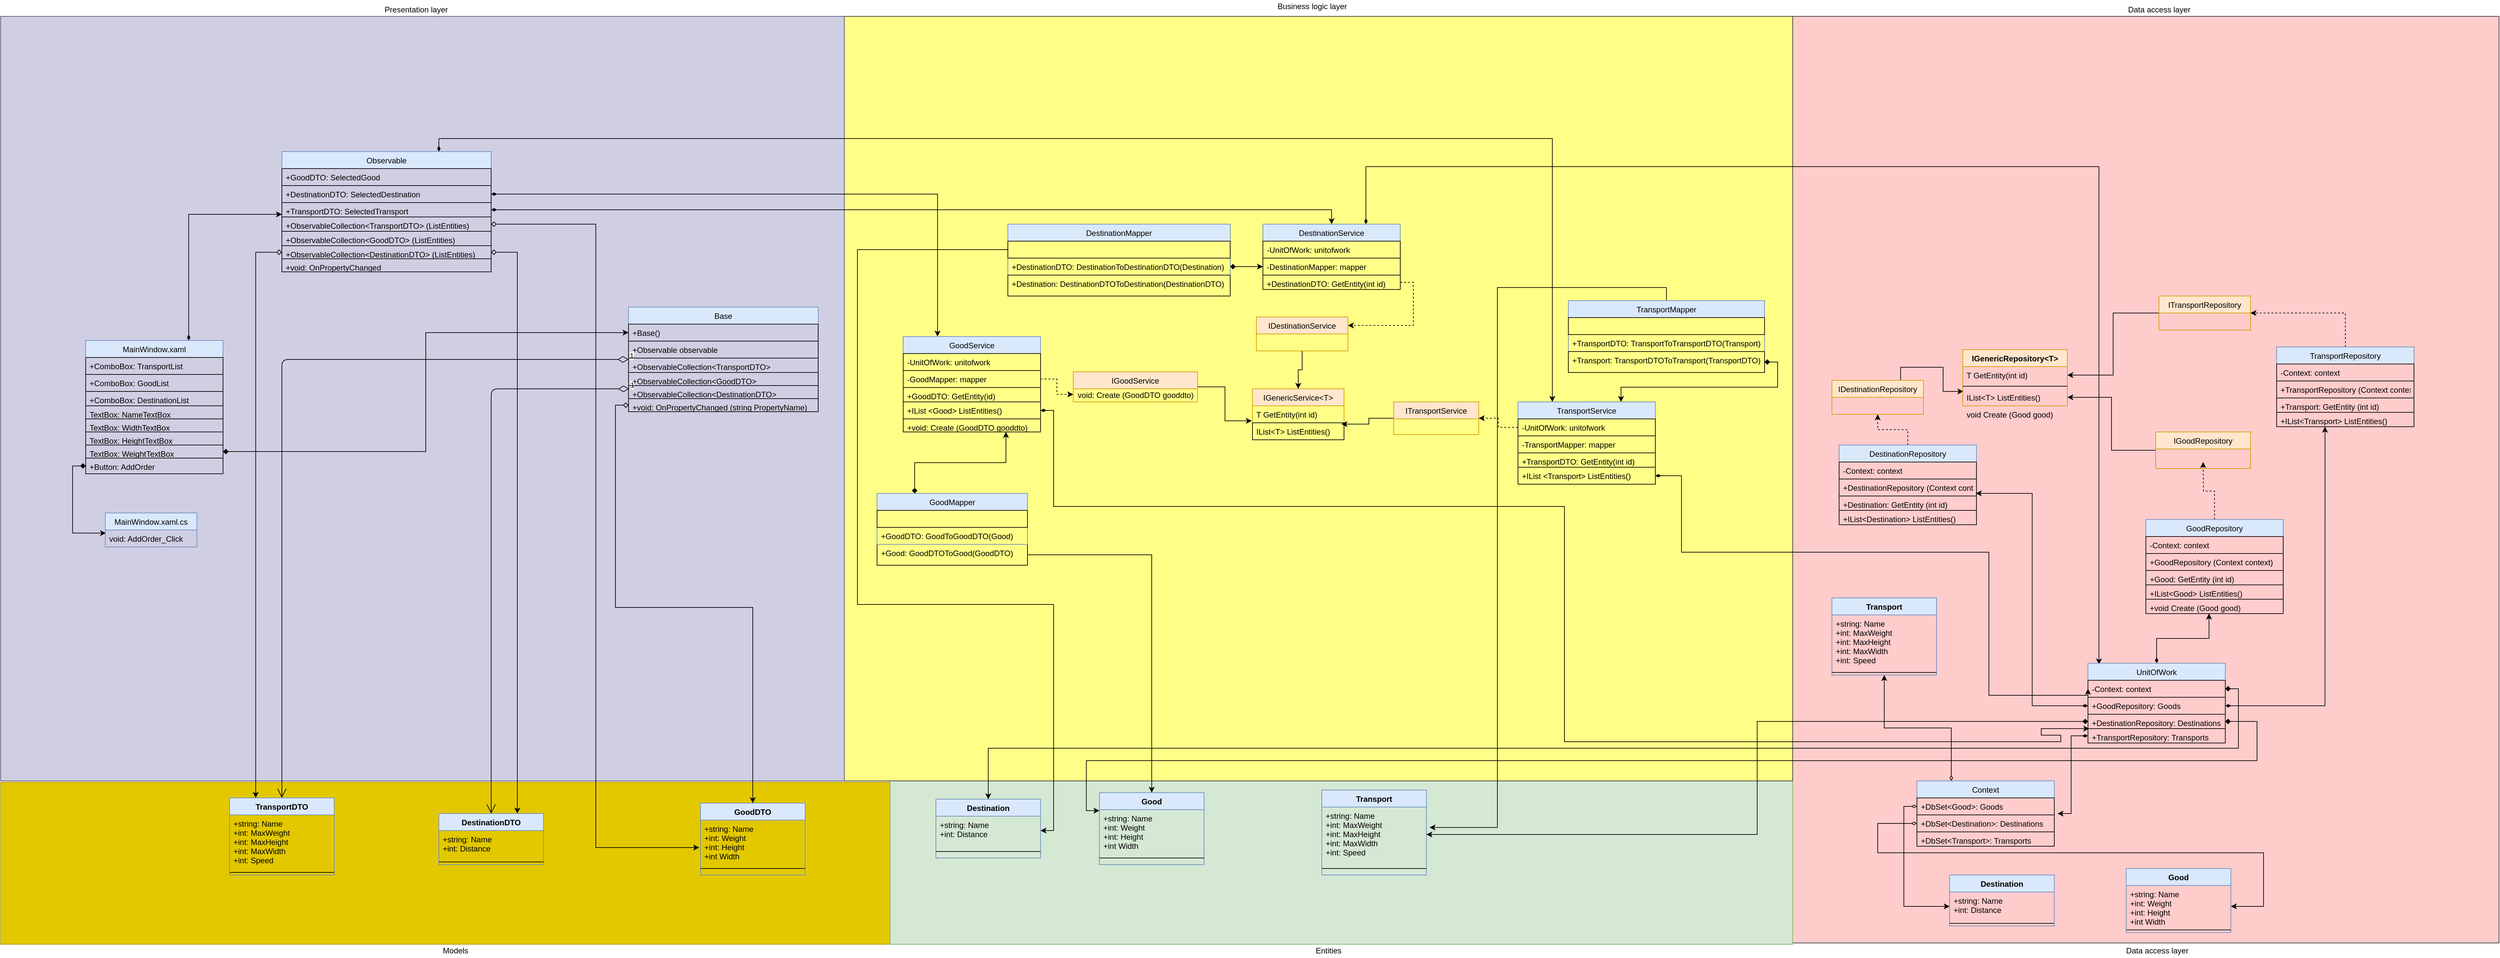 <mxfile version="13.1.3" type="github">
  <diagram id="dGnfLBqPatdodJ2_fIo8" name="Page-1">
    <mxGraphModel dx="3971" dy="2305" grid="1" gridSize="10" guides="1" tooltips="1" connect="1" arrows="1" fold="1" page="1" pageScale="1" pageWidth="827" pageHeight="1169" math="0" shadow="0">
      <root>
        <mxCell id="0" />
        <mxCell id="1" parent="0" />
        <mxCell id="dRxuZMbDR-7vqP8RKUdO-66" value="" style="rounded=0;whiteSpace=wrap;html=1;fillColor=#e3c800;strokeColor=#B09500;fontColor=#ffffff;" parent="1" vertex="1">
          <mxGeometry x="-1570" y="912" width="1360" height="248" as="geometry" />
        </mxCell>
        <mxCell id="dRxuZMbDR-7vqP8RKUdO-65" value="" style="rounded=0;whiteSpace=wrap;html=1;fillColor=#ffcccc;strokeColor=#36393d;" parent="1" vertex="1">
          <mxGeometry x="1170" y="-260" width="1080" height="1418" as="geometry" />
        </mxCell>
        <mxCell id="dRxuZMbDR-7vqP8RKUdO-63" value="" style="rounded=0;whiteSpace=wrap;html=1;fillColor=#d5e8d4;strokeColor=#82b366;" parent="1" vertex="1">
          <mxGeometry x="-210" y="910" width="1380" height="250" as="geometry" />
        </mxCell>
        <mxCell id="dRxuZMbDR-7vqP8RKUdO-62" value="" style="rounded=0;whiteSpace=wrap;html=1;fillColor=#ffff88;strokeColor=#36393d;" parent="1" vertex="1">
          <mxGeometry x="-280" y="-260" width="1450" height="1170" as="geometry" />
        </mxCell>
        <mxCell id="dRxuZMbDR-7vqP8RKUdO-60" value="" style="rounded=0;whiteSpace=wrap;html=1;fillColor=#d0cee2;strokeColor=#56517e;" parent="1" vertex="1">
          <mxGeometry x="-1570" y="-260" width="1290" height="1170" as="geometry" />
        </mxCell>
        <mxCell id="BgHJBI13iY1UevrT18Dg-17" value="IGenericService&lt;T&gt;" style="swimlane;fontStyle=0;childLayout=stackLayout;horizontal=1;startSize=26;fillColor=#ffe6cc;horizontalStack=0;resizeParent=1;resizeParentMax=0;resizeLast=0;collapsible=1;marginBottom=0;strokeColor=#d79b00;" parent="1" vertex="1">
          <mxGeometry x="344" y="310" width="140" height="78" as="geometry" />
        </mxCell>
        <mxCell id="BgHJBI13iY1UevrT18Dg-18" value="T GetEntity(int id)" style="text;strokeColor=none;fillColor=none;align=left;verticalAlign=top;spacingLeft=4;spacingRight=4;overflow=hidden;rotatable=0;points=[[0,0.5],[1,0.5]];portConstraint=eastwest;" parent="BgHJBI13iY1UevrT18Dg-17" vertex="1">
          <mxGeometry y="26" width="140" height="26" as="geometry" />
        </mxCell>
        <mxCell id="BgHJBI13iY1UevrT18Dg-19" value="IList&lt;T&gt; ListEntities()" style="text;strokeColor=#000000;fillColor=none;align=left;verticalAlign=top;spacingLeft=4;spacingRight=4;overflow=hidden;rotatable=0;points=[[0,0.5],[1,0.5]];portConstraint=eastwest;" parent="BgHJBI13iY1UevrT18Dg-17" vertex="1">
          <mxGeometry y="52" width="140" height="26" as="geometry" />
        </mxCell>
        <mxCell id="BgHJBI13iY1UevrT18Dg-67" style="edgeStyle=orthogonalEdgeStyle;rounded=0;orthogonalLoop=1;jettySize=auto;html=1;exitX=1;exitY=0.5;exitDx=0;exitDy=0;entryX=-0.007;entryY=-0.115;entryDx=0;entryDy=0;entryPerimeter=0;" parent="1" source="BgHJBI13iY1UevrT18Dg-22" target="BgHJBI13iY1UevrT18Dg-19" edge="1">
          <mxGeometry relative="1" as="geometry" />
        </mxCell>
        <mxCell id="BgHJBI13iY1UevrT18Dg-68" style="edgeStyle=orthogonalEdgeStyle;rounded=0;orthogonalLoop=1;jettySize=auto;html=1;exitX=0;exitY=0.5;exitDx=0;exitDy=0;entryX=0.971;entryY=0.077;entryDx=0;entryDy=0;entryPerimeter=0;" parent="1" source="BgHJBI13iY1UevrT18Dg-27" target="BgHJBI13iY1UevrT18Dg-19" edge="1">
          <mxGeometry relative="1" as="geometry">
            <mxPoint x="490" y="364" as="targetPoint" />
          </mxGeometry>
        </mxCell>
        <mxCell id="BgHJBI13iY1UevrT18Dg-27" value="ITransportService" style="swimlane;fontStyle=0;childLayout=stackLayout;horizontal=1;startSize=26;fillColor=#ffe6cc;horizontalStack=0;resizeParent=1;resizeParentMax=0;resizeLast=0;collapsible=1;marginBottom=0;strokeColor=#d79b00;" parent="1" vertex="1" collapsed="1">
          <mxGeometry x="560" y="330" width="130" height="50" as="geometry">
            <mxRectangle x="560" y="330" width="140" height="52" as="alternateBounds" />
          </mxGeometry>
        </mxCell>
        <mxCell id="BgHJBI13iY1UevrT18Dg-69" style="edgeStyle=orthogonalEdgeStyle;rounded=0;orthogonalLoop=1;jettySize=auto;html=1;exitX=0.5;exitY=1;exitDx=0;exitDy=0;entryX=0.5;entryY=0;entryDx=0;entryDy=0;" parent="1" source="BgHJBI13iY1UevrT18Dg-26" target="BgHJBI13iY1UevrT18Dg-17" edge="1">
          <mxGeometry relative="1" as="geometry" />
        </mxCell>
        <mxCell id="BgHJBI13iY1UevrT18Dg-26" value="IDestinationService" style="swimlane;fontStyle=0;childLayout=stackLayout;horizontal=1;startSize=26;fillColor=#ffe6cc;horizontalStack=0;resizeParent=1;resizeParentMax=0;resizeLast=0;collapsible=1;marginBottom=0;strokeColor=#d79b00;" parent="1" vertex="1">
          <mxGeometry x="350" y="200" width="140" height="52" as="geometry" />
        </mxCell>
        <mxCell id="BgHJBI13iY1UevrT18Dg-63" value="DestinationMapper" style="swimlane;fontStyle=0;childLayout=stackLayout;horizontal=1;startSize=26;fillColor=#dae8fc;horizontalStack=0;resizeParent=1;resizeParentMax=0;resizeLast=0;collapsible=1;marginBottom=0;strokeColor=#6c8ebf;" parent="1" vertex="1">
          <mxGeometry x="-30" y="58" width="340" height="110" as="geometry" />
        </mxCell>
        <mxCell id="BgHJBI13iY1UevrT18Dg-64" value="" style="text;strokeColor=#000000;fillColor=none;align=left;verticalAlign=top;spacingLeft=4;spacingRight=4;overflow=hidden;rotatable=0;points=[[0,0.5],[1,0.5]];portConstraint=eastwest;" parent="BgHJBI13iY1UevrT18Dg-63" vertex="1">
          <mxGeometry y="26" width="340" height="26" as="geometry" />
        </mxCell>
        <mxCell id="BgHJBI13iY1UevrT18Dg-65" value="+DestinationDTO: DestinationToDestinationDTO(Destination)" style="text;strokeColor=none;fillColor=none;align=left;verticalAlign=top;spacingLeft=4;spacingRight=4;overflow=hidden;rotatable=0;points=[[0,0.5],[1,0.5]];portConstraint=eastwest;" parent="BgHJBI13iY1UevrT18Dg-63" vertex="1">
          <mxGeometry y="52" width="340" height="26" as="geometry" />
        </mxCell>
        <mxCell id="BgHJBI13iY1UevrT18Dg-66" value="+Destination: DestinationDTOToDestination(DestinationDTO)" style="text;strokeColor=#000000;fillColor=none;align=left;verticalAlign=top;spacingLeft=4;spacingRight=4;overflow=hidden;rotatable=0;points=[[0,0.5],[1,0.5]];portConstraint=eastwest;" parent="BgHJBI13iY1UevrT18Dg-63" vertex="1">
          <mxGeometry y="78" width="340" height="32" as="geometry" />
        </mxCell>
        <mxCell id="BgHJBI13iY1UevrT18Dg-70" style="edgeStyle=orthogonalEdgeStyle;rounded=0;orthogonalLoop=1;jettySize=auto;html=1;exitX=1;exitY=0.5;exitDx=0;exitDy=0;entryX=0.5;entryY=0;entryDx=0;entryDy=0;" parent="1" source="BgHJBI13iY1UevrT18Dg-57" target="BgHJBI13iY1UevrT18Dg-36" edge="1">
          <mxGeometry relative="1" as="geometry" />
        </mxCell>
        <mxCell id="BgHJBI13iY1UevrT18Dg-57" value="+Good: GoodDTOToGood(GoodDTO)" style="text;strokeColor=#000000;fillColor=none;align=left;verticalAlign=top;spacingLeft=4;spacingRight=4;overflow=hidden;rotatable=0;points=[[0,0.5],[1,0.5]];portConstraint=eastwest;" parent="1" vertex="1">
          <mxGeometry x="-230" y="548" width="230" height="32" as="geometry" />
        </mxCell>
        <mxCell id="BgHJBI13iY1UevrT18Dg-71" style="edgeStyle=orthogonalEdgeStyle;rounded=0;orthogonalLoop=1;jettySize=auto;html=1;exitX=0;exitY=0.5;exitDx=0;exitDy=0;entryX=1;entryY=0.5;entryDx=0;entryDy=0;" parent="1" source="BgHJBI13iY1UevrT18Dg-64" target="BgHJBI13iY1UevrT18Dg-45" edge="1">
          <mxGeometry relative="1" as="geometry">
            <Array as="points">
              <mxPoint x="-260" y="97" />
              <mxPoint x="-260" y="640" />
              <mxPoint x="40" y="640" />
              <mxPoint x="40" y="986" />
            </Array>
          </mxGeometry>
        </mxCell>
        <mxCell id="BgHJBI13iY1UevrT18Dg-187" style="edgeStyle=orthogonalEdgeStyle;rounded=0;orthogonalLoop=1;jettySize=auto;html=1;exitX=1;exitY=0.5;exitDx=0;exitDy=0;entryX=0;entryY=0.5;entryDx=0;entryDy=0;startArrow=diamondThin;startFill=1;" parent="1" source="BgHJBI13iY1UevrT18Dg-88" target="BgHJBI13iY1UevrT18Dg-148" edge="1">
          <mxGeometry relative="1" as="geometry">
            <Array as="points">
              <mxPoint x="1000" y="443" />
              <mxPoint x="1000" y="560" />
              <mxPoint x="1470" y="560" />
              <mxPoint x="1470" y="779" />
            </Array>
          </mxGeometry>
        </mxCell>
        <mxCell id="BgHJBI13iY1UevrT18Dg-88" value="+IList &lt;Transport&gt; ListEntities()" style="text;strokeColor=#000000;fillColor=none;align=left;verticalAlign=top;spacingLeft=4;spacingRight=4;overflow=hidden;rotatable=0;points=[[0,0.5],[1,0.5]];portConstraint=eastwest;" parent="1" vertex="1">
          <mxGeometry x="750" y="430" width="210" height="26" as="geometry" />
        </mxCell>
        <mxCell id="BgHJBI13iY1UevrT18Dg-73" value="TransportService" style="swimlane;fontStyle=0;childLayout=stackLayout;horizontal=1;startSize=26;fillColor=#dae8fc;horizontalStack=0;resizeParent=1;resizeParentMax=0;resizeLast=0;collapsible=1;marginBottom=0;strokeColor=#6c8ebf;" parent="1" vertex="1">
          <mxGeometry x="750" y="330" width="210" height="100" as="geometry" />
        </mxCell>
        <mxCell id="BgHJBI13iY1UevrT18Dg-74" value="-UnitOfWork: unitofwork" style="text;strokeColor=#000000;fillColor=none;align=left;verticalAlign=top;spacingLeft=4;spacingRight=4;overflow=hidden;rotatable=0;points=[[0,0.5],[1,0.5]];portConstraint=eastwest;" parent="BgHJBI13iY1UevrT18Dg-73" vertex="1">
          <mxGeometry y="26" width="210" height="26" as="geometry" />
        </mxCell>
        <mxCell id="BgHJBI13iY1UevrT18Dg-75" value="-TransportMapper: mapper" style="text;strokeColor=#000000;fillColor=none;align=left;verticalAlign=top;spacingLeft=4;spacingRight=4;overflow=hidden;rotatable=0;points=[[0,0.5],[1,0.5]];portConstraint=eastwest;" parent="BgHJBI13iY1UevrT18Dg-73" vertex="1">
          <mxGeometry y="52" width="210" height="26" as="geometry" />
        </mxCell>
        <mxCell id="BgHJBI13iY1UevrT18Dg-76" value="+TransportDTO: GetEntity(int id)&#xa;" style="text;strokeColor=#000000;fillColor=none;align=left;verticalAlign=top;spacingLeft=4;spacingRight=4;overflow=hidden;rotatable=0;points=[[0,0.5],[1,0.5]];portConstraint=eastwest;" parent="BgHJBI13iY1UevrT18Dg-73" vertex="1">
          <mxGeometry y="78" width="210" height="22" as="geometry" />
        </mxCell>
        <mxCell id="BgHJBI13iY1UevrT18Dg-190" style="edgeStyle=orthogonalEdgeStyle;rounded=0;orthogonalLoop=1;jettySize=auto;html=1;exitX=0.75;exitY=0;exitDx=0;exitDy=0;entryX=0.08;entryY=0.017;entryDx=0;entryDy=0;entryPerimeter=0;startArrow=diamondThin;startFill=1;" parent="1" source="BgHJBI13iY1UevrT18Dg-82" target="BgHJBI13iY1UevrT18Dg-147" edge="1">
          <mxGeometry relative="1" as="geometry">
            <Array as="points">
              <mxPoint x="518" y="-30" />
              <mxPoint x="1638" y="-30" />
            </Array>
          </mxGeometry>
        </mxCell>
        <mxCell id="BgHJBI13iY1UevrT18Dg-82" value="DestinationService" style="swimlane;fontStyle=0;childLayout=stackLayout;horizontal=1;startSize=26;fillColor=#dae8fc;horizontalStack=0;resizeParent=1;resizeParentMax=0;resizeLast=0;collapsible=1;marginBottom=0;strokeColor=#6c8ebf;" parent="1" vertex="1">
          <mxGeometry x="360" y="58" width="210" height="100" as="geometry" />
        </mxCell>
        <mxCell id="BgHJBI13iY1UevrT18Dg-83" value="-UnitOfWork: unitofwork" style="text;strokeColor=#000000;fillColor=none;align=left;verticalAlign=top;spacingLeft=4;spacingRight=4;overflow=hidden;rotatable=0;points=[[0,0.5],[1,0.5]];portConstraint=eastwest;" parent="BgHJBI13iY1UevrT18Dg-82" vertex="1">
          <mxGeometry y="26" width="210" height="26" as="geometry" />
        </mxCell>
        <mxCell id="BgHJBI13iY1UevrT18Dg-84" value="-DestinationMapper: mapper" style="text;strokeColor=#000000;fillColor=none;align=left;verticalAlign=top;spacingLeft=4;spacingRight=4;overflow=hidden;rotatable=0;points=[[0,0.5],[1,0.5]];portConstraint=eastwest;" parent="BgHJBI13iY1UevrT18Dg-82" vertex="1">
          <mxGeometry y="52" width="210" height="26" as="geometry" />
        </mxCell>
        <mxCell id="BgHJBI13iY1UevrT18Dg-85" value="+DestinationDTO: GetEntity(int id)" style="text;strokeColor=#000000;fillColor=none;align=left;verticalAlign=top;spacingLeft=4;spacingRight=4;overflow=hidden;rotatable=0;points=[[0,0.5],[1,0.5]];portConstraint=eastwest;" parent="BgHJBI13iY1UevrT18Dg-82" vertex="1">
          <mxGeometry y="78" width="210" height="22" as="geometry" />
        </mxCell>
        <mxCell id="BgHJBI13iY1UevrT18Dg-90" style="edgeStyle=orthogonalEdgeStyle;rounded=0;orthogonalLoop=1;jettySize=auto;html=1;exitX=1;exitY=0.5;exitDx=0;exitDy=0;entryX=1;entryY=0.25;entryDx=0;entryDy=0;dashed=1;" parent="1" source="BgHJBI13iY1UevrT18Dg-85" target="BgHJBI13iY1UevrT18Dg-26" edge="1">
          <mxGeometry relative="1" as="geometry" />
        </mxCell>
        <mxCell id="BgHJBI13iY1UevrT18Dg-91" style="edgeStyle=orthogonalEdgeStyle;rounded=0;orthogonalLoop=1;jettySize=auto;html=1;exitX=0;exitY=0.5;exitDx=0;exitDy=0;entryX=1;entryY=0.5;entryDx=0;entryDy=0;dashed=1;" parent="1" source="BgHJBI13iY1UevrT18Dg-74" target="BgHJBI13iY1UevrT18Dg-27" edge="1">
          <mxGeometry relative="1" as="geometry" />
        </mxCell>
        <mxCell id="BgHJBI13iY1UevrT18Dg-78" value="GoodService" style="swimlane;fontStyle=0;childLayout=stackLayout;horizontal=1;startSize=26;fillColor=#dae8fc;horizontalStack=0;resizeParent=1;resizeParentMax=0;resizeLast=0;collapsible=1;marginBottom=0;strokeColor=#6c8ebf;" parent="1" vertex="1">
          <mxGeometry x="-190" y="230" width="210" height="100" as="geometry" />
        </mxCell>
        <mxCell id="BgHJBI13iY1UevrT18Dg-79" value="-UnitOfWork: unitofwork" style="text;strokeColor=#000000;fillColor=none;align=left;verticalAlign=top;spacingLeft=4;spacingRight=4;overflow=hidden;rotatable=0;points=[[0,0.5],[1,0.5]];portConstraint=eastwest;" parent="BgHJBI13iY1UevrT18Dg-78" vertex="1">
          <mxGeometry y="26" width="210" height="26" as="geometry" />
        </mxCell>
        <mxCell id="BgHJBI13iY1UevrT18Dg-80" value="-GoodMapper: mapper" style="text;strokeColor=#000000;fillColor=none;align=left;verticalAlign=top;spacingLeft=4;spacingRight=4;overflow=hidden;rotatable=0;points=[[0,0.5],[1,0.5]];portConstraint=eastwest;" parent="BgHJBI13iY1UevrT18Dg-78" vertex="1">
          <mxGeometry y="52" width="210" height="26" as="geometry" />
        </mxCell>
        <mxCell id="BgHJBI13iY1UevrT18Dg-81" value="+GoodDTO: GetEntity(id)" style="text;strokeColor=#000000;fillColor=none;align=left;verticalAlign=top;spacingLeft=4;spacingRight=4;overflow=hidden;rotatable=0;points=[[0,0.5],[1,0.5]];portConstraint=eastwest;" parent="BgHJBI13iY1UevrT18Dg-78" vertex="1">
          <mxGeometry y="78" width="210" height="22" as="geometry" />
        </mxCell>
        <mxCell id="BgHJBI13iY1UevrT18Dg-93" style="edgeStyle=orthogonalEdgeStyle;rounded=0;orthogonalLoop=1;jettySize=auto;html=1;exitX=1;exitY=0.5;exitDx=0;exitDy=0;entryX=0;entryY=0.75;entryDx=0;entryDy=0;dashed=1;" parent="1" source="BgHJBI13iY1UevrT18Dg-80" target="BgHJBI13iY1UevrT18Dg-22" edge="1">
          <mxGeometry relative="1" as="geometry" />
        </mxCell>
        <mxCell id="BgHJBI13iY1UevrT18Dg-95" style="edgeStyle=orthogonalEdgeStyle;rounded=0;orthogonalLoop=1;jettySize=auto;html=1;exitX=0.25;exitY=0;exitDx=0;exitDy=0;entryX=0.748;entryY=1;entryDx=0;entryDy=0;entryPerimeter=0;startArrow=diamond;startFill=1;" parent="1" source="BgHJBI13iY1UevrT18Dg-54" target="BgHJBI13iY1UevrT18Dg-86" edge="1">
          <mxGeometry relative="1" as="geometry" />
        </mxCell>
        <mxCell id="BgHJBI13iY1UevrT18Dg-96" style="edgeStyle=orthogonalEdgeStyle;rounded=0;orthogonalLoop=1;jettySize=auto;html=1;exitX=1;exitY=0.5;exitDx=0;exitDy=0;entryX=0.75;entryY=0;entryDx=0;entryDy=0;startArrow=diamond;startFill=1;" parent="1" source="BgHJBI13iY1UevrT18Dg-62" target="BgHJBI13iY1UevrT18Dg-73" edge="1">
          <mxGeometry relative="1" as="geometry" />
        </mxCell>
        <mxCell id="BgHJBI13iY1UevrT18Dg-97" style="edgeStyle=orthogonalEdgeStyle;rounded=0;orthogonalLoop=1;jettySize=auto;html=1;exitX=1;exitY=0.5;exitDx=0;exitDy=0;entryX=0;entryY=0.5;entryDx=0;entryDy=0;startArrow=diamond;startFill=1;" parent="1" source="BgHJBI13iY1UevrT18Dg-65" target="BgHJBI13iY1UevrT18Dg-84" edge="1">
          <mxGeometry relative="1" as="geometry" />
        </mxCell>
        <mxCell id="BgHJBI13iY1UevrT18Dg-86" value="+void: Create (GoodDTO gooddto)" style="text;strokeColor=#000000;fillColor=none;align=left;verticalAlign=top;spacingLeft=4;spacingRight=4;overflow=hidden;rotatable=0;points=[[0,0.5],[1,0.5]];portConstraint=eastwest;" parent="1" vertex="1">
          <mxGeometry x="-190" y="356" width="210" height="20" as="geometry" />
        </mxCell>
        <mxCell id="BgHJBI13iY1UevrT18Dg-189" style="edgeStyle=orthogonalEdgeStyle;rounded=0;orthogonalLoop=1;jettySize=auto;html=1;exitX=1;exitY=0.5;exitDx=0;exitDy=0;entryX=0.009;entryY=1;entryDx=0;entryDy=0;entryPerimeter=0;startArrow=diamondThin;startFill=1;" parent="1" source="BgHJBI13iY1UevrT18Dg-98" target="BgHJBI13iY1UevrT18Dg-150" edge="1">
          <mxGeometry relative="1" as="geometry">
            <Array as="points">
              <mxPoint x="40" y="343" />
              <mxPoint x="40" y="490" />
              <mxPoint x="821" y="490" />
              <mxPoint x="821" y="850" />
              <mxPoint x="1580" y="850" />
              <mxPoint x="1580" y="840" />
              <mxPoint x="1550" y="840" />
              <mxPoint x="1550" y="830" />
            </Array>
          </mxGeometry>
        </mxCell>
        <mxCell id="BgHJBI13iY1UevrT18Dg-98" value="+IList &lt;Good&gt; ListEntities()" style="text;strokeColor=#000000;fillColor=none;align=left;verticalAlign=top;spacingLeft=4;spacingRight=4;overflow=hidden;rotatable=0;points=[[0,0.5],[1,0.5]];portConstraint=eastwest;" parent="1" vertex="1">
          <mxGeometry x="-190" y="330" width="210" height="26" as="geometry" />
        </mxCell>
        <mxCell id="BgHJBI13iY1UevrT18Dg-157" style="edgeStyle=orthogonalEdgeStyle;rounded=0;orthogonalLoop=1;jettySize=auto;html=1;exitX=0.75;exitY=0;exitDx=0;exitDy=0;entryX=0.006;entryY=0.154;entryDx=0;entryDy=0;entryPerimeter=0;startArrow=none;startFill=0;" parent="1" source="BgHJBI13iY1UevrT18Dg-119" target="BgHJBI13iY1UevrT18Dg-102" edge="1">
          <mxGeometry relative="1" as="geometry" />
        </mxCell>
        <mxCell id="BgHJBI13iY1UevrT18Dg-156" style="edgeStyle=orthogonalEdgeStyle;rounded=0;orthogonalLoop=1;jettySize=auto;html=1;exitX=0;exitY=0.5;exitDx=0;exitDy=0;entryX=1;entryY=0.5;entryDx=0;entryDy=0;startArrow=none;startFill=0;" parent="1" source="BgHJBI13iY1UevrT18Dg-120" target="BgHJBI13iY1UevrT18Dg-102" edge="1">
          <mxGeometry relative="1" as="geometry" />
        </mxCell>
        <mxCell id="BgHJBI13iY1UevrT18Dg-155" style="edgeStyle=orthogonalEdgeStyle;rounded=0;orthogonalLoop=1;jettySize=auto;html=1;exitX=0;exitY=0.5;exitDx=0;exitDy=0;entryX=1;entryY=0.5;entryDx=0;entryDy=0;startArrow=none;startFill=0;" parent="1" source="BgHJBI13iY1UevrT18Dg-121" target="BgHJBI13iY1UevrT18Dg-100" edge="1">
          <mxGeometry relative="1" as="geometry" />
        </mxCell>
        <mxCell id="BgHJBI13iY1UevrT18Dg-121" value="ITransportRepository" style="swimlane;fontStyle=0;childLayout=stackLayout;horizontal=1;startSize=26;fillColor=#ffe6cc;horizontalStack=0;resizeParent=1;resizeParentMax=0;resizeLast=0;collapsible=1;marginBottom=0;strokeColor=#d79b00;" parent="1" vertex="1">
          <mxGeometry x="1730" y="168" width="140" height="52" as="geometry" />
        </mxCell>
        <mxCell id="BgHJBI13iY1UevrT18Dg-140" value="+IList&lt;Good&gt; ListEntities()" style="text;strokeColor=#000000;fillColor=none;align=left;verticalAlign=top;spacingLeft=4;spacingRight=4;overflow=hidden;rotatable=0;points=[[0,0.5],[1,0.5]];portConstraint=eastwest;" parent="1" vertex="1">
          <mxGeometry x="1710" y="610" width="210" height="22" as="geometry" />
        </mxCell>
        <mxCell id="BgHJBI13iY1UevrT18Dg-141" value="+void Create (Good good)" style="text;strokeColor=#000000;fillColor=none;align=left;verticalAlign=top;spacingLeft=4;spacingRight=4;overflow=hidden;rotatable=0;points=[[0,0.5],[1,0.5]];portConstraint=eastwest;" parent="1" vertex="1">
          <mxGeometry x="1710" y="632" width="210" height="22" as="geometry" />
        </mxCell>
        <mxCell id="BgHJBI13iY1UevrT18Dg-158" style="edgeStyle=orthogonalEdgeStyle;rounded=0;orthogonalLoop=1;jettySize=auto;html=1;exitX=0.5;exitY=0;exitDx=0;exitDy=0;entryX=0.5;entryY=1;entryDx=0;entryDy=0;startArrow=none;startFill=0;dashed=1;" parent="1" source="BgHJBI13iY1UevrT18Dg-123" target="BgHJBI13iY1UevrT18Dg-119" edge="1">
          <mxGeometry relative="1" as="geometry" />
        </mxCell>
        <mxCell id="BgHJBI13iY1UevrT18Dg-159" style="edgeStyle=orthogonalEdgeStyle;rounded=0;orthogonalLoop=1;jettySize=auto;html=1;exitX=0.5;exitY=0;exitDx=0;exitDy=0;dashed=1;startArrow=none;startFill=0;" parent="1" source="BgHJBI13iY1UevrT18Dg-136" edge="1">
          <mxGeometry relative="1" as="geometry">
            <mxPoint x="1797.571" y="422" as="targetPoint" />
          </mxGeometry>
        </mxCell>
        <mxCell id="BgHJBI13iY1UevrT18Dg-160" style="edgeStyle=orthogonalEdgeStyle;rounded=0;orthogonalLoop=1;jettySize=auto;html=1;exitX=0.5;exitY=0;exitDx=0;exitDy=0;entryX=0.46;entryY=1;entryDx=0;entryDy=0;entryPerimeter=0;startArrow=diamondThin;startFill=1;" parent="1" source="BgHJBI13iY1UevrT18Dg-147" target="BgHJBI13iY1UevrT18Dg-141" edge="1">
          <mxGeometry relative="1" as="geometry" />
        </mxCell>
        <mxCell id="BgHJBI13iY1UevrT18Dg-181" style="edgeStyle=orthogonalEdgeStyle;rounded=0;orthogonalLoop=1;jettySize=auto;html=1;exitX=0;exitY=0.5;exitDx=0;exitDy=0;entryX=1.024;entryY=0.923;entryDx=0;entryDy=0;entryPerimeter=0;startArrow=diamondThin;startFill=1;" parent="1" source="BgHJBI13iY1UevrT18Dg-151" target="BgHJBI13iY1UevrT18Dg-165" edge="1">
          <mxGeometry relative="1" as="geometry" />
        </mxCell>
        <mxCell id="BgHJBI13iY1UevrT18Dg-151" value="+TransportRepository: Transports" style="text;strokeColor=#000000;fillColor=none;align=left;verticalAlign=top;spacingLeft=4;spacingRight=4;overflow=hidden;rotatable=0;points=[[0,0.5],[1,0.5]];portConstraint=eastwest;" parent="1" vertex="1">
          <mxGeometry x="1621.5" y="830" width="210" height="22" as="geometry" />
        </mxCell>
        <mxCell id="BgHJBI13iY1UevrT18Dg-152" style="edgeStyle=orthogonalEdgeStyle;rounded=0;orthogonalLoop=1;jettySize=auto;html=1;exitX=0.5;exitY=0;exitDx=0;exitDy=0;entryX=1;entryY=0.5;entryDx=0;entryDy=0;startArrow=none;startFill=0;dashed=1;" parent="1" source="BgHJBI13iY1UevrT18Dg-142" target="BgHJBI13iY1UevrT18Dg-121" edge="1">
          <mxGeometry relative="1" as="geometry" />
        </mxCell>
        <mxCell id="BgHJBI13iY1UevrT18Dg-142" value="TransportRepository" style="swimlane;fontStyle=0;childLayout=stackLayout;horizontal=1;startSize=26;fillColor=#dae8fc;horizontalStack=0;resizeParent=1;resizeParentMax=0;resizeLast=0;collapsible=1;marginBottom=0;strokeColor=#6c8ebf;" parent="1" vertex="1">
          <mxGeometry x="1910" y="246" width="210" height="122" as="geometry" />
        </mxCell>
        <mxCell id="BgHJBI13iY1UevrT18Dg-143" value="-Context: context" style="text;strokeColor=#000000;fillColor=none;align=left;verticalAlign=top;spacingLeft=4;spacingRight=4;overflow=hidden;rotatable=0;points=[[0,0.5],[1,0.5]];portConstraint=eastwest;" parent="BgHJBI13iY1UevrT18Dg-142" vertex="1">
          <mxGeometry y="26" width="210" height="26" as="geometry" />
        </mxCell>
        <mxCell id="BgHJBI13iY1UevrT18Dg-144" value="+TransportRepository (Context context)" style="text;strokeColor=#000000;fillColor=none;align=left;verticalAlign=top;spacingLeft=4;spacingRight=4;overflow=hidden;rotatable=0;points=[[0,0.5],[1,0.5]];portConstraint=eastwest;" parent="BgHJBI13iY1UevrT18Dg-142" vertex="1">
          <mxGeometry y="52" width="210" height="26" as="geometry" />
        </mxCell>
        <mxCell id="BgHJBI13iY1UevrT18Dg-145" value="+Transport: GetEntity (int id)" style="text;strokeColor=#000000;fillColor=none;align=left;verticalAlign=top;spacingLeft=4;spacingRight=4;overflow=hidden;rotatable=0;points=[[0,0.5],[1,0.5]];portConstraint=eastwest;" parent="BgHJBI13iY1UevrT18Dg-142" vertex="1">
          <mxGeometry y="78" width="210" height="22" as="geometry" />
        </mxCell>
        <mxCell id="BgHJBI13iY1UevrT18Dg-146" value="+IList&lt;Transport&gt; ListEntities()" style="text;strokeColor=#000000;fillColor=none;align=left;verticalAlign=top;spacingLeft=4;spacingRight=4;overflow=hidden;rotatable=0;points=[[0,0.5],[1,0.5]];portConstraint=eastwest;" parent="BgHJBI13iY1UevrT18Dg-142" vertex="1">
          <mxGeometry y="100" width="210" height="22" as="geometry" />
        </mxCell>
        <mxCell id="BgHJBI13iY1UevrT18Dg-162" style="edgeStyle=orthogonalEdgeStyle;rounded=0;orthogonalLoop=1;jettySize=auto;html=1;exitX=1;exitY=0.5;exitDx=0;exitDy=0;entryX=0.352;entryY=1;entryDx=0;entryDy=0;entryPerimeter=0;startArrow=diamondThin;startFill=1;" parent="1" source="BgHJBI13iY1UevrT18Dg-149" target="BgHJBI13iY1UevrT18Dg-146" edge="1">
          <mxGeometry relative="1" as="geometry" />
        </mxCell>
        <mxCell id="BgHJBI13iY1UevrT18Dg-163" style="edgeStyle=orthogonalEdgeStyle;rounded=0;orthogonalLoop=1;jettySize=auto;html=1;exitX=0;exitY=0.5;exitDx=0;exitDy=0;entryX=0.995;entryY=-0.182;entryDx=0;entryDy=0;entryPerimeter=0;startArrow=diamondThin;startFill=1;" parent="1" source="BgHJBI13iY1UevrT18Dg-149" target="BgHJBI13iY1UevrT18Dg-126" edge="1">
          <mxGeometry relative="1" as="geometry" />
        </mxCell>
        <mxCell id="BgHJBI13iY1UevrT18Dg-99" value="IGenericRepository&lt;T&gt;" style="swimlane;fontStyle=1;align=center;verticalAlign=top;childLayout=stackLayout;horizontal=1;startSize=26;horizontalStack=0;resizeParent=1;resizeParentMax=0;resizeLast=0;collapsible=1;marginBottom=0;strokeColor=#d79b00;fillColor=#ffe6cc;" parent="1" vertex="1">
          <mxGeometry x="1430" y="250" width="160" height="86" as="geometry" />
        </mxCell>
        <mxCell id="BgHJBI13iY1UevrT18Dg-100" value="T GetEntity(int id)" style="text;strokeColor=none;fillColor=none;align=left;verticalAlign=top;spacingLeft=4;spacingRight=4;overflow=hidden;rotatable=0;points=[[0,0.5],[1,0.5]];portConstraint=eastwest;" parent="BgHJBI13iY1UevrT18Dg-99" vertex="1">
          <mxGeometry y="26" width="160" height="26" as="geometry" />
        </mxCell>
        <mxCell id="BgHJBI13iY1UevrT18Dg-101" value="" style="line;strokeWidth=1;fillColor=none;align=left;verticalAlign=middle;spacingTop=-1;spacingLeft=3;spacingRight=3;rotatable=0;labelPosition=right;points=[];portConstraint=eastwest;" parent="BgHJBI13iY1UevrT18Dg-99" vertex="1">
          <mxGeometry y="52" width="160" height="8" as="geometry" />
        </mxCell>
        <mxCell id="BgHJBI13iY1UevrT18Dg-102" value="IList&lt;T&gt; ListEntities()" style="text;strokeColor=none;fillColor=none;align=left;verticalAlign=top;spacingLeft=4;spacingRight=4;overflow=hidden;rotatable=0;points=[[0,0.5],[1,0.5]];portConstraint=eastwest;" parent="BgHJBI13iY1UevrT18Dg-99" vertex="1">
          <mxGeometry y="60" width="160" height="26" as="geometry" />
        </mxCell>
        <mxCell id="BgHJBI13iY1UevrT18Dg-179" style="edgeStyle=orthogonalEdgeStyle;rounded=0;orthogonalLoop=1;jettySize=auto;html=1;exitX=0.25;exitY=0;exitDx=0;exitDy=0;entryX=0.5;entryY=1;entryDx=0;entryDy=0;startArrow=diamondThin;startFill=0;" parent="1" source="BgHJBI13iY1UevrT18Dg-164" target="BgHJBI13iY1UevrT18Dg-171" edge="1">
          <mxGeometry relative="1" as="geometry" />
        </mxCell>
        <mxCell id="BgHJBI13iY1UevrT18Dg-178" style="edgeStyle=orthogonalEdgeStyle;rounded=0;orthogonalLoop=1;jettySize=auto;html=1;exitX=0;exitY=0.5;exitDx=0;exitDy=0;entryX=1;entryY=0.5;entryDx=0;entryDy=0;startArrow=diamondThin;startFill=0;" parent="1" source="BgHJBI13iY1UevrT18Dg-166" target="BgHJBI13iY1UevrT18Dg-169" edge="1">
          <mxGeometry relative="1" as="geometry">
            <Array as="points">
              <mxPoint x="1300" y="975" />
              <mxPoint x="1300" y="1020" />
              <mxPoint x="1890" y="1020" />
              <mxPoint x="1890" y="1102" />
            </Array>
          </mxGeometry>
        </mxCell>
        <mxCell id="BgHJBI13iY1UevrT18Dg-180" style="edgeStyle=orthogonalEdgeStyle;rounded=0;orthogonalLoop=1;jettySize=auto;html=1;exitX=0;exitY=0.5;exitDx=0;exitDy=0;startArrow=diamondThin;startFill=0;" parent="1" source="BgHJBI13iY1UevrT18Dg-165" target="BgHJBI13iY1UevrT18Dg-176" edge="1">
          <mxGeometry relative="1" as="geometry" />
        </mxCell>
        <mxCell id="BgHJBI13iY1UevrT18Dg-136" value="GoodRepository" style="swimlane;fontStyle=0;childLayout=stackLayout;horizontal=1;startSize=26;fillColor=#dae8fc;horizontalStack=0;resizeParent=1;resizeParentMax=0;resizeLast=0;collapsible=1;marginBottom=0;strokeColor=#6c8ebf;" parent="1" vertex="1">
          <mxGeometry x="1710" y="510" width="210" height="100" as="geometry" />
        </mxCell>
        <mxCell id="BgHJBI13iY1UevrT18Dg-137" value="-Context: context" style="text;strokeColor=#000000;fillColor=none;align=left;verticalAlign=top;spacingLeft=4;spacingRight=4;overflow=hidden;rotatable=0;points=[[0,0.5],[1,0.5]];portConstraint=eastwest;" parent="BgHJBI13iY1UevrT18Dg-136" vertex="1">
          <mxGeometry y="26" width="210" height="26" as="geometry" />
        </mxCell>
        <mxCell id="BgHJBI13iY1UevrT18Dg-138" value="+GoodRepository (Context context)" style="text;strokeColor=#000000;fillColor=none;align=left;verticalAlign=top;spacingLeft=4;spacingRight=4;overflow=hidden;rotatable=0;points=[[0,0.5],[1,0.5]];portConstraint=eastwest;" parent="BgHJBI13iY1UevrT18Dg-136" vertex="1">
          <mxGeometry y="52" width="210" height="26" as="geometry" />
        </mxCell>
        <mxCell id="BgHJBI13iY1UevrT18Dg-139" value="+Good: GetEntity (int id)" style="text;strokeColor=#000000;fillColor=none;align=left;verticalAlign=top;spacingLeft=4;spacingRight=4;overflow=hidden;rotatable=0;points=[[0,0.5],[1,0.5]];portConstraint=eastwest;" parent="BgHJBI13iY1UevrT18Dg-136" vertex="1">
          <mxGeometry y="78" width="210" height="22" as="geometry" />
        </mxCell>
        <mxCell id="BgHJBI13iY1UevrT18Dg-120" value="IGoodRepository" style="swimlane;fontStyle=0;childLayout=stackLayout;horizontal=1;startSize=26;fillColor=#ffe6cc;horizontalStack=0;resizeParent=1;resizeParentMax=0;resizeLast=0;collapsible=1;marginBottom=0;strokeColor=#d79b00;" parent="1" vertex="1">
          <mxGeometry x="1725" y="376" width="145" height="56" as="geometry" />
        </mxCell>
        <mxCell id="BgHJBI13iY1UevrT18Dg-54" value="GoodMapper" style="swimlane;fontStyle=0;childLayout=stackLayout;horizontal=1;startSize=26;fillColor=#dae8fc;horizontalStack=0;resizeParent=1;resizeParentMax=0;resizeLast=0;collapsible=1;marginBottom=0;strokeColor=#6c8ebf;" parent="1" vertex="1">
          <mxGeometry x="-230" y="470" width="230" height="78" as="geometry" />
        </mxCell>
        <mxCell id="BgHJBI13iY1UevrT18Dg-55" value="" style="text;strokeColor=#000000;fillColor=none;align=left;verticalAlign=top;spacingLeft=4;spacingRight=4;overflow=hidden;rotatable=0;points=[[0,0.5],[1,0.5]];portConstraint=eastwest;" parent="BgHJBI13iY1UevrT18Dg-54" vertex="1">
          <mxGeometry y="26" width="230" height="26" as="geometry" />
        </mxCell>
        <mxCell id="BgHJBI13iY1UevrT18Dg-56" value="+GoodDTO: GoodToGoodDTO(Good)" style="text;strokeColor=none;fillColor=none;align=left;verticalAlign=top;spacingLeft=4;spacingRight=4;overflow=hidden;rotatable=0;points=[[0,0.5],[1,0.5]];portConstraint=eastwest;" parent="BgHJBI13iY1UevrT18Dg-54" vertex="1">
          <mxGeometry y="52" width="230" height="26" as="geometry" />
        </mxCell>
        <mxCell id="BgHJBI13iY1UevrT18Dg-22" value="IGoodService" style="swimlane;fontStyle=0;childLayout=stackLayout;horizontal=1;startSize=26;fillColor=#ffe6cc;horizontalStack=0;resizeParent=1;resizeParentMax=0;resizeLast=0;collapsible=1;marginBottom=0;strokeColor=#d79b00;" parent="1" vertex="1">
          <mxGeometry x="70" y="284" width="190" height="46" as="geometry" />
        </mxCell>
        <mxCell id="BgHJBI13iY1UevrT18Dg-77" value="void: Create (GoodDTO gooddto)" style="text;html=1;align=center;verticalAlign=middle;resizable=0;points=[];autosize=1;" parent="BgHJBI13iY1UevrT18Dg-22" vertex="1">
          <mxGeometry y="26" width="190" height="20" as="geometry" />
        </mxCell>
        <mxCell id="dRxuZMbDR-7vqP8RKUdO-49" style="edgeStyle=orthogonalEdgeStyle;rounded=0;orthogonalLoop=1;jettySize=auto;html=1;exitX=0.75;exitY=0;exitDx=0;exitDy=0;entryX=0;entryY=0.818;entryDx=0;entryDy=0;entryPerimeter=0;startArrow=diamondThin;startFill=1;" parent="1" source="dRxuZMbDR-7vqP8RKUdO-15" target="dRxuZMbDR-7vqP8RKUdO-34" edge="1">
          <mxGeometry relative="1" as="geometry" />
        </mxCell>
        <mxCell id="dRxuZMbDR-7vqP8RKUdO-15" value="MainWindow.xaml" style="swimlane;fontStyle=0;childLayout=stackLayout;horizontal=1;startSize=26;fillColor=#dae8fc;horizontalStack=0;resizeParent=1;resizeParentMax=0;resizeLast=0;collapsible=1;marginBottom=0;strokeColor=#6c8ebf;" parent="1" vertex="1">
          <mxGeometry x="-1440" y="236" width="210" height="120" as="geometry" />
        </mxCell>
        <mxCell id="dRxuZMbDR-7vqP8RKUdO-16" value="+ComboBox: TransportList" style="text;strokeColor=#000000;fillColor=none;align=left;verticalAlign=top;spacingLeft=4;spacingRight=4;overflow=hidden;rotatable=0;points=[[0,0.5],[1,0.5]];portConstraint=eastwest;" parent="dRxuZMbDR-7vqP8RKUdO-15" vertex="1">
          <mxGeometry y="26" width="210" height="26" as="geometry" />
        </mxCell>
        <mxCell id="dRxuZMbDR-7vqP8RKUdO-17" value="+ComboBox: GoodList" style="text;strokeColor=#000000;fillColor=none;align=left;verticalAlign=top;spacingLeft=4;spacingRight=4;overflow=hidden;rotatable=0;points=[[0,0.5],[1,0.5]];portConstraint=eastwest;" parent="dRxuZMbDR-7vqP8RKUdO-15" vertex="1">
          <mxGeometry y="52" width="210" height="26" as="geometry" />
        </mxCell>
        <mxCell id="dRxuZMbDR-7vqP8RKUdO-18" value="+ComboBox: DestinationList" style="text;strokeColor=#000000;fillColor=none;align=left;verticalAlign=top;spacingLeft=4;spacingRight=4;overflow=hidden;rotatable=0;points=[[0,0.5],[1,0.5]];portConstraint=eastwest;" parent="dRxuZMbDR-7vqP8RKUdO-15" vertex="1">
          <mxGeometry y="78" width="210" height="22" as="geometry" />
        </mxCell>
        <mxCell id="dRxuZMbDR-7vqP8RKUdO-19" value="TextBox: NameTextBox" style="text;strokeColor=#000000;fillColor=none;align=left;verticalAlign=top;spacingLeft=4;spacingRight=4;overflow=hidden;rotatable=0;points=[[0,0.5],[1,0.5]];portConstraint=eastwest;" parent="dRxuZMbDR-7vqP8RKUdO-15" vertex="1">
          <mxGeometry y="100" width="210" height="20" as="geometry" />
        </mxCell>
        <mxCell id="dRxuZMbDR-7vqP8RKUdO-20" value="TextBox: WidthTextBox" style="text;strokeColor=#000000;fillColor=none;align=left;verticalAlign=top;spacingLeft=4;spacingRight=4;overflow=hidden;rotatable=0;points=[[0,0.5],[1,0.5]];portConstraint=eastwest;" parent="1" vertex="1">
          <mxGeometry x="-1440" y="356" width="210" height="20" as="geometry" />
        </mxCell>
        <mxCell id="dRxuZMbDR-7vqP8RKUdO-21" value="TextBox: HeightTextBox" style="text;strokeColor=#000000;fillColor=none;align=left;verticalAlign=top;spacingLeft=4;spacingRight=4;overflow=hidden;rotatable=0;points=[[0,0.5],[1,0.5]];portConstraint=eastwest;" parent="1" vertex="1">
          <mxGeometry x="-1440" y="376" width="210" height="20" as="geometry" />
        </mxCell>
        <mxCell id="dRxuZMbDR-7vqP8RKUdO-61" style="edgeStyle=orthogonalEdgeStyle;rounded=0;orthogonalLoop=1;jettySize=auto;html=1;exitX=1;exitY=0.5;exitDx=0;exitDy=0;entryX=0;entryY=0.5;entryDx=0;entryDy=0;startArrow=diamond;startFill=1;" parent="1" source="dRxuZMbDR-7vqP8RKUdO-22" target="dRxuZMbDR-7vqP8RKUdO-25" edge="1">
          <mxGeometry relative="1" as="geometry" />
        </mxCell>
        <mxCell id="dRxuZMbDR-7vqP8RKUdO-22" value="TextBox: WeightTextBox" style="text;strokeColor=#000000;fillColor=none;align=left;verticalAlign=top;spacingLeft=4;spacingRight=4;overflow=hidden;rotatable=0;points=[[0,0.5],[1,0.5]];portConstraint=eastwest;" parent="1" vertex="1">
          <mxGeometry x="-1440" y="396" width="210" height="20" as="geometry" />
        </mxCell>
        <mxCell id="dRxuZMbDR-7vqP8RKUdO-56" style="edgeStyle=orthogonalEdgeStyle;rounded=0;orthogonalLoop=1;jettySize=auto;html=1;exitX=0;exitY=0.5;exitDx=0;exitDy=0;entryX=0.007;entryY=0.186;entryDx=0;entryDy=0;entryPerimeter=0;startArrow=diamond;startFill=1;" parent="1" source="dRxuZMbDR-7vqP8RKUdO-23" target="dRxuZMbDR-7vqP8RKUdO-11" edge="1">
          <mxGeometry relative="1" as="geometry" />
        </mxCell>
        <mxCell id="dRxuZMbDR-7vqP8RKUdO-23" value="+Button: AddOrder" style="text;strokeColor=#000000;fillColor=none;align=left;verticalAlign=top;spacingLeft=4;spacingRight=4;overflow=hidden;rotatable=0;points=[[0,0.5],[1,0.5]];portConstraint=eastwest;" parent="1" vertex="1">
          <mxGeometry x="-1440" y="416" width="210" height="24" as="geometry" />
        </mxCell>
        <mxCell id="dRxuZMbDR-7vqP8RKUdO-44" style="edgeStyle=orthogonalEdgeStyle;rounded=0;orthogonalLoop=1;jettySize=auto;html=1;exitX=0;exitY=0.5;exitDx=0;exitDy=0;entryX=0.5;entryY=0;entryDx=0;entryDy=0;startArrow=diamond;startFill=0;" parent="1" source="dRxuZMbDR-7vqP8RKUdO-30" target="dRxuZMbDR-7vqP8RKUdO-1" edge="1">
          <mxGeometry relative="1" as="geometry" />
        </mxCell>
        <mxCell id="dRxuZMbDR-7vqP8RKUdO-54" style="edgeStyle=orthogonalEdgeStyle;rounded=0;orthogonalLoop=1;jettySize=auto;html=1;exitX=0.75;exitY=0;exitDx=0;exitDy=0;entryX=0.25;entryY=0;entryDx=0;entryDy=0;startArrow=diamondThin;startFill=1;" parent="1" source="dRxuZMbDR-7vqP8RKUdO-31" target="BgHJBI13iY1UevrT18Dg-73" edge="1">
          <mxGeometry relative="1" as="geometry" />
        </mxCell>
        <mxCell id="dRxuZMbDR-7vqP8RKUdO-31" value="Observable" style="swimlane;fontStyle=0;childLayout=stackLayout;horizontal=1;startSize=26;fillColor=#dae8fc;horizontalStack=0;resizeParent=1;resizeParentMax=0;resizeLast=0;collapsible=1;marginBottom=0;strokeColor=#6c8ebf;" parent="1" vertex="1">
          <mxGeometry x="-1140" y="-53" width="320" height="100" as="geometry" />
        </mxCell>
        <mxCell id="dRxuZMbDR-7vqP8RKUdO-32" value="+GoodDTO: SelectedGood" style="text;strokeColor=#000000;fillColor=none;align=left;verticalAlign=top;spacingLeft=4;spacingRight=4;overflow=hidden;rotatable=0;points=[[0,0.5],[1,0.5]];portConstraint=eastwest;" parent="dRxuZMbDR-7vqP8RKUdO-31" vertex="1">
          <mxGeometry y="26" width="320" height="26" as="geometry" />
        </mxCell>
        <mxCell id="dRxuZMbDR-7vqP8RKUdO-33" value="+DestinationDTO: SelectedDestination" style="text;strokeColor=#000000;fillColor=none;align=left;verticalAlign=top;spacingLeft=4;spacingRight=4;overflow=hidden;rotatable=0;points=[[0,0.5],[1,0.5]];portConstraint=eastwest;" parent="dRxuZMbDR-7vqP8RKUdO-31" vertex="1">
          <mxGeometry y="52" width="320" height="26" as="geometry" />
        </mxCell>
        <mxCell id="dRxuZMbDR-7vqP8RKUdO-34" value="+TransportDTO: SelectedTransport" style="text;strokeColor=#000000;fillColor=none;align=left;verticalAlign=top;spacingLeft=4;spacingRight=4;overflow=hidden;rotatable=0;points=[[0,0.5],[1,0.5]];portConstraint=eastwest;" parent="dRxuZMbDR-7vqP8RKUdO-31" vertex="1">
          <mxGeometry y="78" width="320" height="22" as="geometry" />
        </mxCell>
        <mxCell id="dRxuZMbDR-7vqP8RKUdO-35" value="+void: OnPropertyChanged" style="text;strokeColor=#000000;fillColor=none;align=left;verticalAlign=top;spacingLeft=4;spacingRight=4;overflow=hidden;rotatable=0;points=[[0,0.5],[1,0.5]];portConstraint=eastwest;" parent="1" vertex="1">
          <mxGeometry x="-1140" y="111" width="320" height="20" as="geometry" />
        </mxCell>
        <mxCell id="dRxuZMbDR-7vqP8RKUdO-36" value="+ObservableCollection&lt;GoodDTO&gt; (ListEntities)" style="text;strokeColor=#000000;fillColor=none;align=left;verticalAlign=top;spacingLeft=4;spacingRight=4;overflow=hidden;rotatable=0;points=[[0,0.5],[1,0.5]];portConstraint=eastwest;" parent="1" vertex="1">
          <mxGeometry x="-1140" y="69" width="320" height="22" as="geometry" />
        </mxCell>
        <mxCell id="dRxuZMbDR-7vqP8RKUdO-45" style="edgeStyle=orthogonalEdgeStyle;rounded=0;orthogonalLoop=1;jettySize=auto;html=1;exitX=0;exitY=0.5;exitDx=0;exitDy=0;entryX=0.25;entryY=0;entryDx=0;entryDy=0;startArrow=diamond;startFill=0;" parent="1" source="dRxuZMbDR-7vqP8RKUdO-37" target="dRxuZMbDR-7vqP8RKUdO-7" edge="1">
          <mxGeometry relative="1" as="geometry" />
        </mxCell>
        <mxCell id="dRxuZMbDR-7vqP8RKUdO-46" style="edgeStyle=orthogonalEdgeStyle;rounded=0;orthogonalLoop=1;jettySize=auto;html=1;exitX=1;exitY=0.5;exitDx=0;exitDy=0;entryX=0.75;entryY=0;entryDx=0;entryDy=0;startArrow=diamond;startFill=0;" parent="1" source="dRxuZMbDR-7vqP8RKUdO-37" target="dRxuZMbDR-7vqP8RKUdO-4" edge="1">
          <mxGeometry relative="1" as="geometry" />
        </mxCell>
        <mxCell id="dRxuZMbDR-7vqP8RKUdO-37" value="+ObservableCollection&lt;DestinationDTO&gt; (ListEntities)" style="text;strokeColor=#000000;fillColor=none;align=left;verticalAlign=top;spacingLeft=4;spacingRight=4;overflow=hidden;rotatable=0;points=[[0,0.5],[1,0.5]];portConstraint=eastwest;" parent="1" vertex="1">
          <mxGeometry x="-1140" y="91" width="320" height="20" as="geometry" />
        </mxCell>
        <mxCell id="dRxuZMbDR-7vqP8RKUdO-47" style="edgeStyle=orthogonalEdgeStyle;rounded=0;orthogonalLoop=1;jettySize=auto;html=1;exitX=1;exitY=0.5;exitDx=0;exitDy=0;entryX=-0.012;entryY=0.656;entryDx=0;entryDy=0;entryPerimeter=0;startArrow=diamond;startFill=0;" parent="1" source="dRxuZMbDR-7vqP8RKUdO-40" target="dRxuZMbDR-7vqP8RKUdO-2" edge="1">
          <mxGeometry relative="1" as="geometry" />
        </mxCell>
        <mxCell id="dRxuZMbDR-7vqP8RKUdO-40" value="+ObservableCollection&lt;TransportDTO&gt; (ListEntities)" style="text;strokeColor=#000000;fillColor=none;align=left;verticalAlign=top;spacingLeft=4;spacingRight=4;overflow=hidden;rotatable=0;points=[[0,0.5],[1,0.5]];portConstraint=eastwest;" parent="1" vertex="1">
          <mxGeometry x="-1140" y="47" width="320" height="22" as="geometry" />
        </mxCell>
        <mxCell id="dRxuZMbDR-7vqP8RKUdO-41" value="1" style="endArrow=open;html=1;endSize=12;startArrow=diamondThin;startSize=14;startFill=0;edgeStyle=orthogonalEdgeStyle;align=left;verticalAlign=bottom;" parent="1" source="dRxuZMbDR-7vqP8RKUdO-24" target="dRxuZMbDR-7vqP8RKUdO-7" edge="1">
          <mxGeometry x="-1" y="3" relative="1" as="geometry">
            <mxPoint x="-1090" y="450" as="sourcePoint" />
            <mxPoint x="-930" y="450" as="targetPoint" />
          </mxGeometry>
        </mxCell>
        <mxCell id="dRxuZMbDR-7vqP8RKUdO-42" value="1" style="endArrow=open;html=1;endSize=12;startArrow=diamondThin;startSize=14;startFill=0;edgeStyle=orthogonalEdgeStyle;align=left;verticalAlign=bottom;exitX=0.003;exitY=1.25;exitDx=0;exitDy=0;exitPerimeter=0;" parent="1" source="dRxuZMbDR-7vqP8RKUdO-28" target="dRxuZMbDR-7vqP8RKUdO-4" edge="1">
          <mxGeometry x="-1" y="3" relative="1" as="geometry">
            <mxPoint x="-700" y="245" as="sourcePoint" />
            <mxPoint x="-1030" y="582" as="targetPoint" />
          </mxGeometry>
        </mxCell>
        <mxCell id="dRxuZMbDR-7vqP8RKUdO-52" style="edgeStyle=orthogonalEdgeStyle;rounded=0;orthogonalLoop=1;jettySize=auto;html=1;exitX=1;exitY=0.5;exitDx=0;exitDy=0;entryX=0.25;entryY=0;entryDx=0;entryDy=0;startArrow=diamondThin;startFill=1;" parent="1" source="dRxuZMbDR-7vqP8RKUdO-33" target="BgHJBI13iY1UevrT18Dg-78" edge="1">
          <mxGeometry relative="1" as="geometry">
            <Array as="points">
              <mxPoint x="-138" y="12" />
            </Array>
          </mxGeometry>
        </mxCell>
        <mxCell id="dRxuZMbDR-7vqP8RKUdO-53" style="edgeStyle=orthogonalEdgeStyle;rounded=0;orthogonalLoop=1;jettySize=auto;html=1;exitX=1;exitY=0.5;exitDx=0;exitDy=0;entryX=0.5;entryY=0;entryDx=0;entryDy=0;startArrow=diamondThin;startFill=1;" parent="1" source="dRxuZMbDR-7vqP8RKUdO-34" target="BgHJBI13iY1UevrT18Dg-82" edge="1">
          <mxGeometry relative="1" as="geometry" />
        </mxCell>
        <mxCell id="dRxuZMbDR-7vqP8RKUdO-55" style="edgeStyle=orthogonalEdgeStyle;rounded=0;orthogonalLoop=1;jettySize=auto;html=1;exitX=0.5;exitY=0;exitDx=0;exitDy=0;entryX=1.03;entryY=0.372;entryDx=0;entryDy=0;entryPerimeter=0;startArrow=none;startFill=0;" parent="1" source="BgHJBI13iY1UevrT18Dg-59" target="BgHJBI13iY1UevrT18Dg-41" edge="1">
          <mxGeometry relative="1" as="geometry" />
        </mxCell>
        <mxCell id="dRxuZMbDR-7vqP8RKUdO-10" value="MainWindow.xaml.cs" style="swimlane;fontStyle=0;childLayout=stackLayout;horizontal=1;startSize=26;fillColor=#dae8fc;horizontalStack=0;resizeParent=1;resizeParentMax=0;resizeLast=0;collapsible=1;marginBottom=0;strokeColor=#6c8ebf;" parent="1" vertex="1">
          <mxGeometry x="-1410" y="500" width="140" height="52" as="geometry" />
        </mxCell>
        <mxCell id="dRxuZMbDR-7vqP8RKUdO-11" value="void: AddOrder_Click" style="text;strokeColor=none;fillColor=none;align=left;verticalAlign=top;spacingLeft=4;spacingRight=4;overflow=hidden;rotatable=0;points=[[0,0.5],[1,0.5]];portConstraint=eastwest;" parent="dRxuZMbDR-7vqP8RKUdO-10" vertex="1">
          <mxGeometry y="26" width="140" height="26" as="geometry" />
        </mxCell>
        <mxCell id="BgHJBI13iY1UevrT18Dg-59" value="TransportMapper" style="swimlane;fontStyle=0;childLayout=stackLayout;horizontal=1;startSize=26;fillColor=#dae8fc;horizontalStack=0;resizeParent=1;resizeParentMax=0;resizeLast=0;collapsible=1;marginBottom=0;strokeColor=#6c8ebf;" parent="1" vertex="1">
          <mxGeometry x="827" y="175" width="300" height="110" as="geometry" />
        </mxCell>
        <mxCell id="BgHJBI13iY1UevrT18Dg-60" value="" style="text;strokeColor=#000000;fillColor=none;align=left;verticalAlign=top;spacingLeft=4;spacingRight=4;overflow=hidden;rotatable=0;points=[[0,0.5],[1,0.5]];portConstraint=eastwest;" parent="BgHJBI13iY1UevrT18Dg-59" vertex="1">
          <mxGeometry y="26" width="300" height="26" as="geometry" />
        </mxCell>
        <mxCell id="BgHJBI13iY1UevrT18Dg-61" value="+TransportDTO: TransportToTransportDTO(Transport)" style="text;strokeColor=none;fillColor=none;align=left;verticalAlign=top;spacingLeft=4;spacingRight=4;overflow=hidden;rotatable=0;points=[[0,0.5],[1,0.5]];portConstraint=eastwest;" parent="BgHJBI13iY1UevrT18Dg-59" vertex="1">
          <mxGeometry y="52" width="300" height="26" as="geometry" />
        </mxCell>
        <mxCell id="BgHJBI13iY1UevrT18Dg-62" value="+Transport: TransportDTOToTransport(TransportDTO)" style="text;strokeColor=#000000;fillColor=none;align=left;verticalAlign=top;spacingLeft=4;spacingRight=4;overflow=hidden;rotatable=0;points=[[0,0.5],[1,0.5]];portConstraint=eastwest;" parent="BgHJBI13iY1UevrT18Dg-59" vertex="1">
          <mxGeometry y="78" width="300" height="32" as="geometry" />
        </mxCell>
        <mxCell id="dRxuZMbDR-7vqP8RKUdO-4" value="DestinationDTO" style="swimlane;fontStyle=1;align=center;verticalAlign=top;childLayout=stackLayout;horizontal=1;startSize=26;horizontalStack=0;resizeParent=1;resizeParentMax=0;resizeLast=0;collapsible=1;marginBottom=0;fillColor=#dae8fc;strokeColor=#6c8ebf;" parent="1" vertex="1">
          <mxGeometry x="-900" y="960" width="160" height="78" as="geometry" />
        </mxCell>
        <mxCell id="dRxuZMbDR-7vqP8RKUdO-5" value="+string: Name&#xa;+int: Distance" style="text;strokeColor=none;fillColor=none;align=left;verticalAlign=top;spacingLeft=4;spacingRight=4;overflow=hidden;rotatable=0;points=[[0,0.5],[1,0.5]];portConstraint=eastwest;" parent="dRxuZMbDR-7vqP8RKUdO-4" vertex="1">
          <mxGeometry y="26" width="160" height="44" as="geometry" />
        </mxCell>
        <mxCell id="dRxuZMbDR-7vqP8RKUdO-6" value="" style="line;strokeWidth=1;fillColor=none;align=left;verticalAlign=middle;spacingTop=-1;spacingLeft=3;spacingRight=3;rotatable=0;labelPosition=right;points=[];portConstraint=eastwest;" parent="dRxuZMbDR-7vqP8RKUdO-4" vertex="1">
          <mxGeometry y="70" width="160" height="8" as="geometry" />
        </mxCell>
        <mxCell id="dRxuZMbDR-7vqP8RKUdO-1" value="GoodDTO" style="swimlane;fontStyle=1;align=center;verticalAlign=top;childLayout=stackLayout;horizontal=1;startSize=26;horizontalStack=0;resizeParent=1;resizeParentMax=0;resizeLast=0;collapsible=1;marginBottom=0;fillColor=#dae8fc;strokeColor=#6c8ebf;" parent="1" vertex="1">
          <mxGeometry x="-500" y="944" width="160" height="110" as="geometry" />
        </mxCell>
        <mxCell id="dRxuZMbDR-7vqP8RKUdO-2" value="+string: Name&#xa;+int: Weight&#xa;+int: Height&#xa;+int Width" style="text;strokeColor=none;fillColor=none;align=left;verticalAlign=top;spacingLeft=4;spacingRight=4;overflow=hidden;rotatable=0;points=[[0,0.5],[1,0.5]];portConstraint=eastwest;" parent="dRxuZMbDR-7vqP8RKUdO-1" vertex="1">
          <mxGeometry y="26" width="160" height="64" as="geometry" />
        </mxCell>
        <mxCell id="dRxuZMbDR-7vqP8RKUdO-3" value="" style="line;strokeWidth=1;fillColor=none;align=left;verticalAlign=middle;spacingTop=-1;spacingLeft=3;spacingRight=3;rotatable=0;labelPosition=right;points=[];portConstraint=eastwest;" parent="dRxuZMbDR-7vqP8RKUdO-1" vertex="1">
          <mxGeometry y="90" width="160" height="20" as="geometry" />
        </mxCell>
        <mxCell id="dRxuZMbDR-7vqP8RKUdO-7" value="TransportDTO" style="swimlane;fontStyle=1;align=center;verticalAlign=top;childLayout=stackLayout;horizontal=1;startSize=26;horizontalStack=0;resizeParent=1;resizeParentMax=0;resizeLast=0;collapsible=1;marginBottom=0;fillColor=#dae8fc;strokeColor=#6c8ebf;" parent="1" vertex="1">
          <mxGeometry x="-1220" y="936" width="160" height="118" as="geometry" />
        </mxCell>
        <mxCell id="dRxuZMbDR-7vqP8RKUdO-8" value="+string: Name&#xa;+int: MaxWeight&#xa;+int: MaxHeight&#xa;+int: MaxWidth&#xa;+int: Speed" style="text;strokeColor=none;fillColor=none;align=left;verticalAlign=top;spacingLeft=4;spacingRight=4;overflow=hidden;rotatable=0;points=[[0,0.5],[1,0.5]];portConstraint=eastwest;" parent="dRxuZMbDR-7vqP8RKUdO-7" vertex="1">
          <mxGeometry y="26" width="160" height="84" as="geometry" />
        </mxCell>
        <mxCell id="dRxuZMbDR-7vqP8RKUdO-9" value="" style="line;strokeWidth=1;fillColor=none;align=left;verticalAlign=middle;spacingTop=-1;spacingLeft=3;spacingRight=3;rotatable=0;labelPosition=right;points=[];portConstraint=eastwest;" parent="dRxuZMbDR-7vqP8RKUdO-7" vertex="1">
          <mxGeometry y="110" width="160" height="8" as="geometry" />
        </mxCell>
        <mxCell id="dRxuZMbDR-7vqP8RKUdO-24" value="Base" style="swimlane;fontStyle=0;childLayout=stackLayout;horizontal=1;startSize=26;fillColor=#dae8fc;horizontalStack=0;resizeParent=1;resizeParentMax=0;resizeLast=0;collapsible=1;marginBottom=0;strokeColor=#6c8ebf;" parent="1" vertex="1">
          <mxGeometry x="-610" y="185" width="290" height="160" as="geometry" />
        </mxCell>
        <mxCell id="dRxuZMbDR-7vqP8RKUdO-25" value="+Base()" style="text;strokeColor=#000000;fillColor=none;align=left;verticalAlign=top;spacingLeft=4;spacingRight=4;overflow=hidden;rotatable=0;points=[[0,0.5],[1,0.5]];portConstraint=eastwest;" parent="dRxuZMbDR-7vqP8RKUdO-24" vertex="1">
          <mxGeometry y="26" width="290" height="26" as="geometry" />
        </mxCell>
        <mxCell id="dRxuZMbDR-7vqP8RKUdO-26" value="+Observable observable" style="text;strokeColor=#000000;fillColor=none;align=left;verticalAlign=top;spacingLeft=4;spacingRight=4;overflow=hidden;rotatable=0;points=[[0,0.5],[1,0.5]];portConstraint=eastwest;" parent="dRxuZMbDR-7vqP8RKUdO-24" vertex="1">
          <mxGeometry y="52" width="290" height="26" as="geometry" />
        </mxCell>
        <mxCell id="dRxuZMbDR-7vqP8RKUdO-27" value="+ObservableCollection&lt;TransportDTO&gt;" style="text;strokeColor=#000000;fillColor=none;align=left;verticalAlign=top;spacingLeft=4;spacingRight=4;overflow=hidden;rotatable=0;points=[[0,0.5],[1,0.5]];portConstraint=eastwest;" parent="dRxuZMbDR-7vqP8RKUdO-24" vertex="1">
          <mxGeometry y="78" width="290" height="22" as="geometry" />
        </mxCell>
        <mxCell id="dRxuZMbDR-7vqP8RKUdO-28" value="+ObservableCollection&lt;GoodDTO&gt;" style="text;strokeColor=#000000;fillColor=none;align=left;verticalAlign=top;spacingLeft=4;spacingRight=4;overflow=hidden;rotatable=0;points=[[0,0.5],[1,0.5]];portConstraint=eastwest;" parent="dRxuZMbDR-7vqP8RKUdO-24" vertex="1">
          <mxGeometry y="100" width="290" height="20" as="geometry" />
        </mxCell>
        <mxCell id="dRxuZMbDR-7vqP8RKUdO-29" value="+ObservableCollection&lt;DestinationDTO&gt;" style="text;strokeColor=#000000;fillColor=none;align=left;verticalAlign=top;spacingLeft=4;spacingRight=4;overflow=hidden;rotatable=0;points=[[0,0.5],[1,0.5]];portConstraint=eastwest;" parent="dRxuZMbDR-7vqP8RKUdO-24" vertex="1">
          <mxGeometry y="120" width="290" height="20" as="geometry" />
        </mxCell>
        <mxCell id="dRxuZMbDR-7vqP8RKUdO-30" value="+void: OnPropertyChanged (string PropertyName)" style="text;strokeColor=#000000;fillColor=none;align=left;verticalAlign=top;spacingLeft=4;spacingRight=4;overflow=hidden;rotatable=0;points=[[0,0.5],[1,0.5]];portConstraint=eastwest;" parent="dRxuZMbDR-7vqP8RKUdO-24" vertex="1">
          <mxGeometry y="140" width="290" height="20" as="geometry" />
        </mxCell>
        <mxCell id="BgHJBI13iY1UevrT18Dg-119" value="IDestinationRepository" style="swimlane;fontStyle=0;childLayout=stackLayout;horizontal=1;startSize=26;fillColor=#ffe6cc;horizontalStack=0;resizeParent=1;resizeParentMax=0;resizeLast=0;collapsible=1;marginBottom=0;strokeColor=#d79b00;" parent="1" vertex="1">
          <mxGeometry x="1230" y="297" width="140" height="52" as="geometry" />
        </mxCell>
        <mxCell id="BgHJBI13iY1UevrT18Dg-36" value="Good" style="swimlane;fontStyle=1;align=center;verticalAlign=top;childLayout=stackLayout;horizontal=1;startSize=26;horizontalStack=0;resizeParent=1;resizeParentMax=0;resizeLast=0;collapsible=1;marginBottom=0;fillColor=#dae8fc;strokeColor=#6c8ebf;" parent="1" vertex="1">
          <mxGeometry x="110" y="928" width="160" height="110" as="geometry" />
        </mxCell>
        <mxCell id="BgHJBI13iY1UevrT18Dg-37" value="+string: Name&#xa;+int: Weight&#xa;+int: Height&#xa;+int Width" style="text;strokeColor=none;fillColor=none;align=left;verticalAlign=top;spacingLeft=4;spacingRight=4;overflow=hidden;rotatable=0;points=[[0,0.5],[1,0.5]];portConstraint=eastwest;" parent="BgHJBI13iY1UevrT18Dg-36" vertex="1">
          <mxGeometry y="26" width="160" height="64" as="geometry" />
        </mxCell>
        <mxCell id="BgHJBI13iY1UevrT18Dg-38" value="" style="line;strokeWidth=1;fillColor=none;align=left;verticalAlign=middle;spacingTop=-1;spacingLeft=3;spacingRight=3;rotatable=0;labelPosition=right;points=[];portConstraint=eastwest;" parent="BgHJBI13iY1UevrT18Dg-36" vertex="1">
          <mxGeometry y="90" width="160" height="20" as="geometry" />
        </mxCell>
        <mxCell id="BgHJBI13iY1UevrT18Dg-40" value="Transport" style="swimlane;fontStyle=1;align=center;verticalAlign=top;childLayout=stackLayout;horizontal=1;startSize=26;horizontalStack=0;resizeParent=1;resizeParentMax=0;resizeLast=0;collapsible=1;marginBottom=0;fillColor=#dae8fc;strokeColor=#6c8ebf;" parent="1" vertex="1">
          <mxGeometry x="450" y="924" width="160" height="130" as="geometry" />
        </mxCell>
        <mxCell id="BgHJBI13iY1UevrT18Dg-41" value="+string: Name&#xa;+int: MaxWeight&#xa;+int: MaxHeight&#xa;+int: MaxWidth&#xa;+int: Speed" style="text;strokeColor=none;fillColor=none;align=left;verticalAlign=top;spacingLeft=4;spacingRight=4;overflow=hidden;rotatable=0;points=[[0,0.5],[1,0.5]];portConstraint=eastwest;" parent="BgHJBI13iY1UevrT18Dg-40" vertex="1">
          <mxGeometry y="26" width="160" height="84" as="geometry" />
        </mxCell>
        <mxCell id="BgHJBI13iY1UevrT18Dg-42" value="" style="line;strokeWidth=1;fillColor=none;align=left;verticalAlign=middle;spacingTop=-1;spacingLeft=3;spacingRight=3;rotatable=0;labelPosition=right;points=[];portConstraint=eastwest;strokeColor=#000000;" parent="BgHJBI13iY1UevrT18Dg-40" vertex="1">
          <mxGeometry y="110" width="160" height="20" as="geometry" />
        </mxCell>
        <mxCell id="BgHJBI13iY1UevrT18Dg-44" value="Destination" style="swimlane;fontStyle=1;align=center;verticalAlign=top;childLayout=stackLayout;horizontal=1;startSize=26;horizontalStack=0;resizeParent=1;resizeParentMax=0;resizeLast=0;collapsible=1;marginBottom=0;fillColor=#dae8fc;strokeColor=#6c8ebf;" parent="1" vertex="1">
          <mxGeometry x="-140" y="938" width="160" height="90" as="geometry" />
        </mxCell>
        <mxCell id="BgHJBI13iY1UevrT18Dg-45" value="+string: Name&#xa;+int: Distance" style="text;strokeColor=none;fillColor=none;align=left;verticalAlign=top;spacingLeft=4;spacingRight=4;overflow=hidden;rotatable=0;points=[[0,0.5],[1,0.5]];portConstraint=eastwest;" parent="BgHJBI13iY1UevrT18Dg-44" vertex="1">
          <mxGeometry y="26" width="160" height="44" as="geometry" />
        </mxCell>
        <mxCell id="BgHJBI13iY1UevrT18Dg-46" value="" style="line;strokeWidth=1;fillColor=none;align=left;verticalAlign=middle;spacingTop=-1;spacingLeft=3;spacingRight=3;rotatable=0;labelPosition=right;points=[];portConstraint=eastwest;" parent="BgHJBI13iY1UevrT18Dg-44" vertex="1">
          <mxGeometry y="70" width="160" height="20" as="geometry" />
        </mxCell>
        <mxCell id="BgHJBI13iY1UevrT18Dg-175" value="Destination" style="swimlane;fontStyle=1;align=center;verticalAlign=top;childLayout=stackLayout;horizontal=1;startSize=26;horizontalStack=0;resizeParent=1;resizeParentMax=0;resizeLast=0;collapsible=1;marginBottom=0;fillColor=#dae8fc;strokeColor=#6c8ebf;" parent="1" vertex="1">
          <mxGeometry x="1410" y="1054" width="160" height="78" as="geometry" />
        </mxCell>
        <mxCell id="BgHJBI13iY1UevrT18Dg-176" value="+string: Name&#xa;+int: Distance" style="text;strokeColor=none;fillColor=none;align=left;verticalAlign=top;spacingLeft=4;spacingRight=4;overflow=hidden;rotatable=0;points=[[0,0.5],[1,0.5]];portConstraint=eastwest;" parent="BgHJBI13iY1UevrT18Dg-175" vertex="1">
          <mxGeometry y="26" width="160" height="44" as="geometry" />
        </mxCell>
        <mxCell id="BgHJBI13iY1UevrT18Dg-177" value="" style="line;strokeWidth=1;fillColor=none;align=left;verticalAlign=middle;spacingTop=-1;spacingLeft=3;spacingRight=3;rotatable=0;labelPosition=right;points=[];portConstraint=eastwest;" parent="BgHJBI13iY1UevrT18Dg-175" vertex="1">
          <mxGeometry y="70" width="160" height="8" as="geometry" />
        </mxCell>
        <mxCell id="BgHJBI13iY1UevrT18Dg-123" value="DestinationRepository" style="swimlane;fontStyle=0;childLayout=stackLayout;horizontal=1;startSize=26;fillColor=#dae8fc;horizontalStack=0;resizeParent=1;resizeParentMax=0;resizeLast=0;collapsible=1;marginBottom=0;strokeColor=#6c8ebf;" parent="1" vertex="1">
          <mxGeometry x="1241" y="396" width="210" height="122" as="geometry" />
        </mxCell>
        <mxCell id="BgHJBI13iY1UevrT18Dg-124" value="-Context: context" style="text;strokeColor=#000000;fillColor=none;align=left;verticalAlign=top;spacingLeft=4;spacingRight=4;overflow=hidden;rotatable=0;points=[[0,0.5],[1,0.5]];portConstraint=eastwest;" parent="BgHJBI13iY1UevrT18Dg-123" vertex="1">
          <mxGeometry y="26" width="210" height="26" as="geometry" />
        </mxCell>
        <mxCell id="BgHJBI13iY1UevrT18Dg-125" value="+DestinationRepository (Context context)" style="text;strokeColor=#000000;fillColor=none;align=left;verticalAlign=top;spacingLeft=4;spacingRight=4;overflow=hidden;rotatable=0;points=[[0,0.5],[1,0.5]];portConstraint=eastwest;" parent="BgHJBI13iY1UevrT18Dg-123" vertex="1">
          <mxGeometry y="52" width="210" height="26" as="geometry" />
        </mxCell>
        <mxCell id="BgHJBI13iY1UevrT18Dg-126" value="+Destination: GetEntity (int id)" style="text;strokeColor=#000000;fillColor=none;align=left;verticalAlign=top;spacingLeft=4;spacingRight=4;overflow=hidden;rotatable=0;points=[[0,0.5],[1,0.5]];portConstraint=eastwest;" parent="BgHJBI13iY1UevrT18Dg-123" vertex="1">
          <mxGeometry y="78" width="210" height="22" as="geometry" />
        </mxCell>
        <mxCell id="BgHJBI13iY1UevrT18Dg-135" value="+IList&lt;Destination&gt; ListEntities()" style="text;strokeColor=#000000;fillColor=none;align=left;verticalAlign=top;spacingLeft=4;spacingRight=4;overflow=hidden;rotatable=0;points=[[0,0.5],[1,0.5]];portConstraint=eastwest;" parent="BgHJBI13iY1UevrT18Dg-123" vertex="1">
          <mxGeometry y="100" width="210" height="22" as="geometry" />
        </mxCell>
        <mxCell id="74qAZf5gXoMtDkKRA9CK-1" style="edgeStyle=orthogonalEdgeStyle;rounded=0;orthogonalLoop=1;jettySize=auto;html=1;exitX=0;exitY=0.5;exitDx=0;exitDy=0;startArrow=diamond;startFill=1;" parent="1" source="BgHJBI13iY1UevrT18Dg-150" target="BgHJBI13iY1UevrT18Dg-41" edge="1">
          <mxGeometry relative="1" as="geometry" />
        </mxCell>
        <mxCell id="74qAZf5gXoMtDkKRA9CK-2" style="edgeStyle=orthogonalEdgeStyle;rounded=0;orthogonalLoop=1;jettySize=auto;html=1;exitX=1;exitY=0.5;exitDx=0;exitDy=0;entryX=0;entryY=0.25;entryDx=0;entryDy=0;startArrow=diamond;startFill=1;" parent="1" source="BgHJBI13iY1UevrT18Dg-150" target="BgHJBI13iY1UevrT18Dg-36" edge="1">
          <mxGeometry relative="1" as="geometry">
            <Array as="points">
              <mxPoint x="1880" y="819" />
              <mxPoint x="1880" y="879" />
              <mxPoint x="90" y="879" />
              <mxPoint x="90" y="956" />
            </Array>
          </mxGeometry>
        </mxCell>
        <mxCell id="74qAZf5gXoMtDkKRA9CK-3" style="edgeStyle=orthogonalEdgeStyle;rounded=0;orthogonalLoop=1;jettySize=auto;html=1;exitX=1;exitY=0.5;exitDx=0;exitDy=0;startArrow=diamond;startFill=1;" parent="1" source="BgHJBI13iY1UevrT18Dg-148" target="BgHJBI13iY1UevrT18Dg-44" edge="1">
          <mxGeometry relative="1" as="geometry" />
        </mxCell>
        <mxCell id="BgHJBI13iY1UevrT18Dg-147" value="UnitOfWork" style="swimlane;fontStyle=0;childLayout=stackLayout;horizontal=1;startSize=26;fillColor=#dae8fc;horizontalStack=0;resizeParent=1;resizeParentMax=0;resizeLast=0;collapsible=1;marginBottom=0;strokeColor=#6c8ebf;" parent="1" vertex="1">
          <mxGeometry x="1621.5" y="730" width="210" height="100" as="geometry" />
        </mxCell>
        <mxCell id="BgHJBI13iY1UevrT18Dg-148" value="-Context: context" style="text;strokeColor=#000000;fillColor=none;align=left;verticalAlign=top;spacingLeft=4;spacingRight=4;overflow=hidden;rotatable=0;points=[[0,0.5],[1,0.5]];portConstraint=eastwest;" parent="BgHJBI13iY1UevrT18Dg-147" vertex="1">
          <mxGeometry y="26" width="210" height="26" as="geometry" />
        </mxCell>
        <mxCell id="BgHJBI13iY1UevrT18Dg-149" value="+GoodRepository: Goods" style="text;strokeColor=#000000;fillColor=none;align=left;verticalAlign=top;spacingLeft=4;spacingRight=4;overflow=hidden;rotatable=0;points=[[0,0.5],[1,0.5]];portConstraint=eastwest;" parent="BgHJBI13iY1UevrT18Dg-147" vertex="1">
          <mxGeometry y="52" width="210" height="26" as="geometry" />
        </mxCell>
        <mxCell id="BgHJBI13iY1UevrT18Dg-150" value="+DestinationRepository: Destinations" style="text;strokeColor=#000000;fillColor=none;align=left;verticalAlign=top;spacingLeft=4;spacingRight=4;overflow=hidden;rotatable=0;points=[[0,0.5],[1,0.5]];portConstraint=eastwest;" parent="BgHJBI13iY1UevrT18Dg-147" vertex="1">
          <mxGeometry y="78" width="210" height="22" as="geometry" />
        </mxCell>
        <mxCell id="BgHJBI13iY1UevrT18Dg-171" value="Transport" style="swimlane;fontStyle=1;align=center;verticalAlign=top;childLayout=stackLayout;horizontal=1;startSize=26;horizontalStack=0;resizeParent=1;resizeParentMax=0;resizeLast=0;collapsible=1;marginBottom=0;fillColor=#dae8fc;strokeColor=#6c8ebf;" parent="1" vertex="1">
          <mxGeometry x="1230" y="630" width="160" height="118" as="geometry" />
        </mxCell>
        <mxCell id="BgHJBI13iY1UevrT18Dg-172" value="+string: Name&#xa;+int: MaxWeight&#xa;+int: MaxHeight&#xa;+int: MaxWidth&#xa;+int: Speed" style="text;strokeColor=none;fillColor=none;align=left;verticalAlign=top;spacingLeft=4;spacingRight=4;overflow=hidden;rotatable=0;points=[[0,0.5],[1,0.5]];portConstraint=eastwest;" parent="BgHJBI13iY1UevrT18Dg-171" vertex="1">
          <mxGeometry y="26" width="160" height="84" as="geometry" />
        </mxCell>
        <mxCell id="BgHJBI13iY1UevrT18Dg-173" value="" style="line;strokeWidth=1;fillColor=none;align=left;verticalAlign=middle;spacingTop=-1;spacingLeft=3;spacingRight=3;rotatable=0;labelPosition=right;points=[];portConstraint=eastwest;" parent="BgHJBI13iY1UevrT18Dg-171" vertex="1">
          <mxGeometry y="110" width="160" height="8" as="geometry" />
        </mxCell>
        <mxCell id="BgHJBI13iY1UevrT18Dg-164" value="Context" style="swimlane;fontStyle=0;childLayout=stackLayout;horizontal=1;startSize=26;fillColor=#dae8fc;horizontalStack=0;resizeParent=1;resizeParentMax=0;resizeLast=0;collapsible=1;marginBottom=0;strokeColor=#6c8ebf;" parent="1" vertex="1">
          <mxGeometry x="1360" y="910" width="210" height="100" as="geometry" />
        </mxCell>
        <mxCell id="BgHJBI13iY1UevrT18Dg-165" value="+DbSet&lt;Good&gt;: Goods" style="text;strokeColor=#000000;fillColor=none;align=left;verticalAlign=top;spacingLeft=4;spacingRight=4;overflow=hidden;rotatable=0;points=[[0,0.5],[1,0.5]];portConstraint=eastwest;" parent="BgHJBI13iY1UevrT18Dg-164" vertex="1">
          <mxGeometry y="26" width="210" height="26" as="geometry" />
        </mxCell>
        <mxCell id="BgHJBI13iY1UevrT18Dg-166" value="+DbSet&lt;Destination&gt;: Destinations" style="text;strokeColor=#000000;fillColor=none;align=left;verticalAlign=top;spacingLeft=4;spacingRight=4;overflow=hidden;rotatable=0;points=[[0,0.5],[1,0.5]];portConstraint=eastwest;" parent="BgHJBI13iY1UevrT18Dg-164" vertex="1">
          <mxGeometry y="52" width="210" height="26" as="geometry" />
        </mxCell>
        <mxCell id="BgHJBI13iY1UevrT18Dg-167" value="+DbSet&lt;Transport&gt;: Transports" style="text;strokeColor=#000000;fillColor=none;align=left;verticalAlign=top;spacingLeft=4;spacingRight=4;overflow=hidden;rotatable=0;points=[[0,0.5],[1,0.5]];portConstraint=eastwest;" parent="BgHJBI13iY1UevrT18Dg-164" vertex="1">
          <mxGeometry y="78" width="210" height="22" as="geometry" />
        </mxCell>
        <mxCell id="BgHJBI13iY1UevrT18Dg-168" value="Good" style="swimlane;fontStyle=1;align=center;verticalAlign=top;childLayout=stackLayout;horizontal=1;startSize=26;horizontalStack=0;resizeParent=1;resizeParentMax=0;resizeLast=0;collapsible=1;marginBottom=0;fillColor=#dae8fc;strokeColor=#6c8ebf;" parent="1" vertex="1">
          <mxGeometry x="1680" y="1044" width="160" height="98" as="geometry" />
        </mxCell>
        <mxCell id="BgHJBI13iY1UevrT18Dg-169" value="+string: Name&#xa;+int: Weight&#xa;+int: Height&#xa;+int Width" style="text;strokeColor=none;fillColor=none;align=left;verticalAlign=top;spacingLeft=4;spacingRight=4;overflow=hidden;rotatable=0;points=[[0,0.5],[1,0.5]];portConstraint=eastwest;" parent="BgHJBI13iY1UevrT18Dg-168" vertex="1">
          <mxGeometry y="26" width="160" height="64" as="geometry" />
        </mxCell>
        <mxCell id="BgHJBI13iY1UevrT18Dg-170" value="" style="line;strokeWidth=1;fillColor=none;align=left;verticalAlign=middle;spacingTop=-1;spacingLeft=3;spacingRight=3;rotatable=0;labelPosition=right;points=[];portConstraint=eastwest;" parent="BgHJBI13iY1UevrT18Dg-168" vertex="1">
          <mxGeometry y="90" width="160" height="8" as="geometry" />
        </mxCell>
        <mxCell id="74qAZf5gXoMtDkKRA9CK-5" value="Presentation layer" style="text;html=1;align=center;verticalAlign=middle;resizable=0;points=[];autosize=1;" parent="1" vertex="1">
          <mxGeometry x="-990" y="-280" width="110" height="20" as="geometry" />
        </mxCell>
        <mxCell id="74qAZf5gXoMtDkKRA9CK-6" value="Business logic layer" style="text;html=1;align=center;verticalAlign=middle;resizable=0;points=[];autosize=1;" parent="1" vertex="1">
          <mxGeometry x="375" y="-285" width="120" height="20" as="geometry" />
        </mxCell>
        <mxCell id="74qAZf5gXoMtDkKRA9CK-7" value="Data access layer" style="text;html=1;align=center;verticalAlign=middle;resizable=0;points=[];autosize=1;" parent="1" vertex="1">
          <mxGeometry x="1675" y="-280" width="110" height="20" as="geometry" />
        </mxCell>
        <mxCell id="74qAZf5gXoMtDkKRA9CK-10" value="Entities" style="text;html=1;align=center;verticalAlign=middle;resizable=0;points=[];autosize=1;" parent="1" vertex="1">
          <mxGeometry x="435" y="1160" width="50" height="20" as="geometry" />
        </mxCell>
        <mxCell id="74qAZf5gXoMtDkKRA9CK-11" value="Models" style="text;html=1;align=center;verticalAlign=middle;resizable=0;points=[];autosize=1;" parent="1" vertex="1">
          <mxGeometry x="-900" y="1160" width="50" height="20" as="geometry" />
        </mxCell>
        <mxCell id="74qAZf5gXoMtDkKRA9CK-12" value="Data access layer" style="text;html=1;align=center;verticalAlign=middle;resizable=0;points=[];autosize=1;" parent="1" vertex="1">
          <mxGeometry x="1671.5" y="1160" width="110" height="20" as="geometry" />
        </mxCell>
        <mxCell id="2qN70uRyVt3pZ1MPOuo7-1" value="void Create (Good good)" style="text;strokeColor=none;fillColor=none;align=left;verticalAlign=top;spacingLeft=4;spacingRight=4;overflow=hidden;rotatable=0;points=[[0,0.5],[1,0.5]];portConstraint=eastwest;" vertex="1" parent="1">
          <mxGeometry x="1430" y="336" width="160" height="26" as="geometry" />
        </mxCell>
      </root>
    </mxGraphModel>
  </diagram>
</mxfile>
